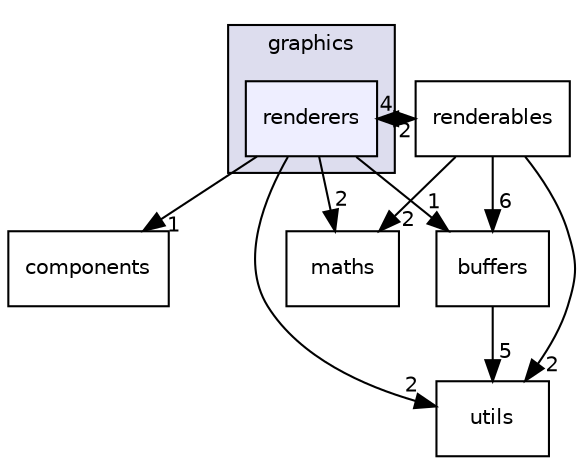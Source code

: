 digraph "C:/Dev/Game Engines/Fireworks-Engine/Fireworks Engine/Fireworks Core/src/graphics/renderers" {
  compound=true
  node [ fontsize="10", fontname="Helvetica"];
  edge [ labelfontsize="10", labelfontname="Helvetica"];
  subgraph clusterdir_c50f98d358cbf947e76187523a44f226 {
    graph [ bgcolor="#ddddee", pencolor="black", label="graphics" fontname="Helvetica", fontsize="10", URL="dir_c50f98d358cbf947e76187523a44f226.html"]
  dir_cdbbfb6d3b4edcbb4596a33c4a9f2b9b [shape=box, label="renderers", style="filled", fillcolor="#eeeeff", pencolor="black", URL="dir_cdbbfb6d3b4edcbb4596a33c4a9f2b9b.html"];
  }
  dir_96d7009a8f17078247cc175f639f86c4 [shape=box label="components" URL="dir_96d7009a8f17078247cc175f639f86c4.html"];
  dir_2391ac95875f8f8acbac330c82e85a99 [shape=box label="renderables" URL="dir_2391ac95875f8f8acbac330c82e85a99.html"];
  dir_bb5d508ac0cd727e69d8ccd533b50f5f [shape=box label="maths" URL="dir_bb5d508ac0cd727e69d8ccd533b50f5f.html"];
  dir_9b213f180aa632ec86faefb425efa896 [shape=box label="buffers" URL="dir_9b213f180aa632ec86faefb425efa896.html"];
  dir_8554d27464c74e0722d805e428503d8c [shape=box label="utils" URL="dir_8554d27464c74e0722d805e428503d8c.html"];
  dir_2391ac95875f8f8acbac330c82e85a99->dir_cdbbfb6d3b4edcbb4596a33c4a9f2b9b [headlabel="2", labeldistance=1.5 headhref="dir_000009_000010.html"];
  dir_2391ac95875f8f8acbac330c82e85a99->dir_bb5d508ac0cd727e69d8ccd533b50f5f [headlabel="2", labeldistance=1.5 headhref="dir_000009_000012.html"];
  dir_2391ac95875f8f8acbac330c82e85a99->dir_9b213f180aa632ec86faefb425efa896 [headlabel="6", labeldistance=1.5 headhref="dir_000009_000007.html"];
  dir_2391ac95875f8f8acbac330c82e85a99->dir_8554d27464c74e0722d805e428503d8c [headlabel="2", labeldistance=1.5 headhref="dir_000009_000014.html"];
  dir_cdbbfb6d3b4edcbb4596a33c4a9f2b9b->dir_96d7009a8f17078247cc175f639f86c4 [headlabel="1", labeldistance=1.5 headhref="dir_000010_000005.html"];
  dir_cdbbfb6d3b4edcbb4596a33c4a9f2b9b->dir_2391ac95875f8f8acbac330c82e85a99 [headlabel="4", labeldistance=1.5 headhref="dir_000010_000009.html"];
  dir_cdbbfb6d3b4edcbb4596a33c4a9f2b9b->dir_bb5d508ac0cd727e69d8ccd533b50f5f [headlabel="2", labeldistance=1.5 headhref="dir_000010_000012.html"];
  dir_cdbbfb6d3b4edcbb4596a33c4a9f2b9b->dir_9b213f180aa632ec86faefb425efa896 [headlabel="1", labeldistance=1.5 headhref="dir_000010_000007.html"];
  dir_cdbbfb6d3b4edcbb4596a33c4a9f2b9b->dir_8554d27464c74e0722d805e428503d8c [headlabel="2", labeldistance=1.5 headhref="dir_000010_000014.html"];
  dir_9b213f180aa632ec86faefb425efa896->dir_8554d27464c74e0722d805e428503d8c [headlabel="5", labeldistance=1.5 headhref="dir_000007_000014.html"];
}
